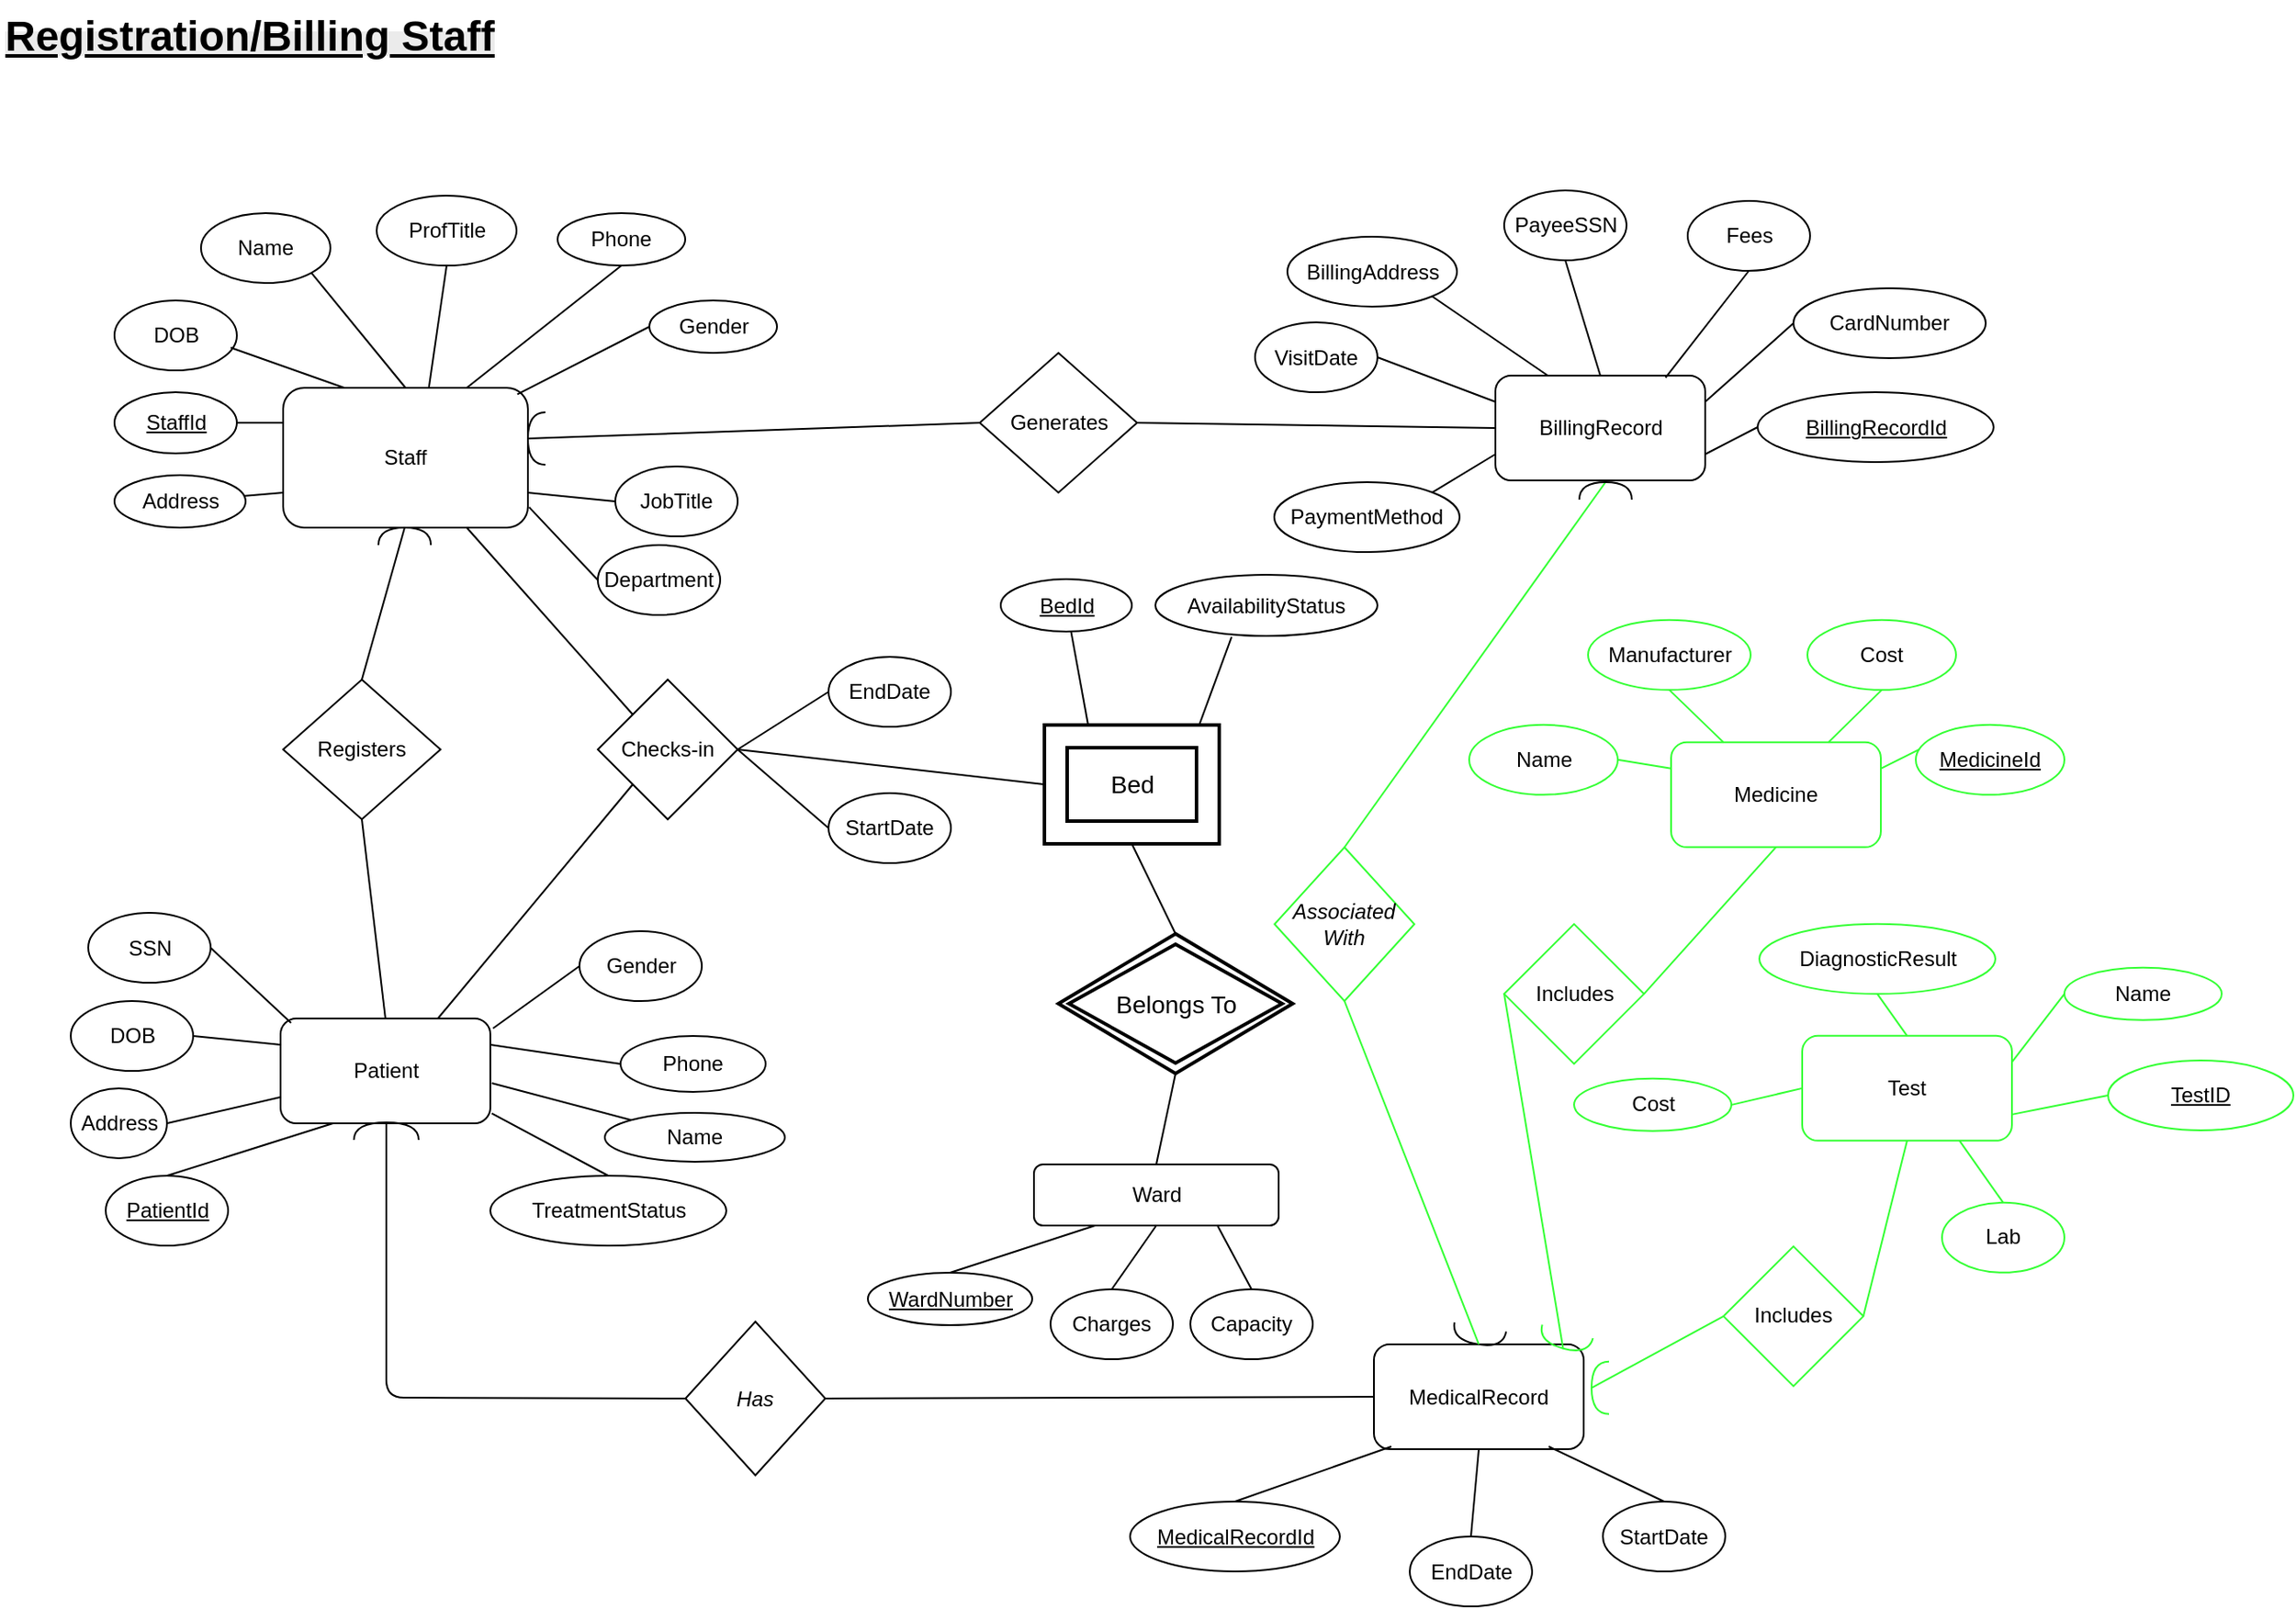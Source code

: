<mxfile version="10.6.0" type="device"><diagram id="EA2OVzTUmR5eEB-TLm9R" name="Page-1"><mxGraphModel dx="1657" dy="-237" grid="1" gridSize="10" guides="1" tooltips="1" connect="1" arrows="1" fold="1" page="1" pageScale="1" pageWidth="850" pageHeight="1100" math="0" shadow="0"><root><mxCell id="0"/><mxCell id="1" parent="0"/><mxCell id="W83G86wXTGBGPl_YFsFf-33" value="Checks-in" style="rhombus;whiteSpace=wrap;html=1;" parent="1" vertex="1"><mxGeometry x="350" y="1528" width="80" height="80" as="geometry"/></mxCell><mxCell id="rgVPtmXmn6_U4LOIBoe6-39" value="Fees&lt;br&gt;" style="ellipse;whiteSpace=wrap;html=1;rounded=1;" parent="1" vertex="1"><mxGeometry x="973.5" y="1254" width="70" height="40" as="geometry"/></mxCell><mxCell id="rgVPtmXmn6_U4LOIBoe6-40" value="VisitDate&lt;br&gt;" style="ellipse;whiteSpace=wrap;html=1;rounded=1;" parent="1" vertex="1"><mxGeometry x="726" y="1323.5" width="70" height="40" as="geometry"/></mxCell><mxCell id="rgVPtmXmn6_U4LOIBoe6-41" value="PayeeSSN&lt;br&gt;" style="ellipse;whiteSpace=wrap;html=1;rounded=1;" parent="1" vertex="1"><mxGeometry x="868.5" y="1248" width="70" height="40" as="geometry"/></mxCell><mxCell id="rgVPtmXmn6_U4LOIBoe6-42" value="BillingAddress&lt;br&gt;" style="ellipse;whiteSpace=wrap;html=1;rounded=1;" parent="1" vertex="1"><mxGeometry x="744.5" y="1274.5" width="97" height="40" as="geometry"/></mxCell><mxCell id="rgVPtmXmn6_U4LOIBoe6-43" value="BillingRecord" style="rounded=1;whiteSpace=wrap;html=1;" parent="1" vertex="1"><mxGeometry x="863.5" y="1354" width="120" height="60" as="geometry"/></mxCell><mxCell id="rgVPtmXmn6_U4LOIBoe6-45" value="PaymentMethod" style="ellipse;whiteSpace=wrap;html=1;rounded=1;" parent="1" vertex="1"><mxGeometry x="737" y="1415" width="106" height="40" as="geometry"/></mxCell><mxCell id="rgVPtmXmn6_U4LOIBoe6-46" value="CardNumber" style="ellipse;whiteSpace=wrap;html=1;rounded=1;" parent="1" vertex="1"><mxGeometry x="1034" y="1304" width="110" height="40" as="geometry"/></mxCell><mxCell id="rgVPtmXmn6_U4LOIBoe6-48" value="" style="endArrow=none;html=1;entryX=0.5;entryY=1;entryDx=0;entryDy=0;exitX=0.5;exitY=0;exitDx=0;exitDy=0;" parent="1" source="rgVPtmXmn6_U4LOIBoe6-43" target="rgVPtmXmn6_U4LOIBoe6-41" edge="1"><mxGeometry width="50" height="50" relative="1" as="geometry"><mxPoint x="973.5" y="1185" as="sourcePoint"/><mxPoint x="973.5" y="1144" as="targetPoint"/></mxGeometry></mxCell><mxCell id="rgVPtmXmn6_U4LOIBoe6-49" value="" style="endArrow=none;html=1;entryX=0;entryY=0.5;entryDx=0;entryDy=0;exitX=1;exitY=0.25;exitDx=0;exitDy=0;" parent="1" source="rgVPtmXmn6_U4LOIBoe6-43" target="rgVPtmXmn6_U4LOIBoe6-46" edge="1"><mxGeometry width="50" height="50" relative="1" as="geometry"><mxPoint x="983.5" y="1195" as="sourcePoint"/><mxPoint x="983.5" y="1154" as="targetPoint"/></mxGeometry></mxCell><mxCell id="rgVPtmXmn6_U4LOIBoe6-50" value="" style="endArrow=none;html=1;entryX=0.811;entryY=0.019;entryDx=0;entryDy=0;exitX=0.5;exitY=1;exitDx=0;exitDy=0;entryPerimeter=0;" parent="1" source="rgVPtmXmn6_U4LOIBoe6-39" target="rgVPtmXmn6_U4LOIBoe6-43" edge="1"><mxGeometry width="50" height="50" relative="1" as="geometry"><mxPoint x="1038.5" y="1374" as="sourcePoint"/><mxPoint x="993.5" y="1164" as="targetPoint"/></mxGeometry></mxCell><mxCell id="rgVPtmXmn6_U4LOIBoe6-51" value="" style="endArrow=none;html=1;entryX=0.25;entryY=0;entryDx=0;entryDy=0;exitX=1;exitY=1;exitDx=0;exitDy=0;" parent="1" source="rgVPtmXmn6_U4LOIBoe6-42" target="rgVPtmXmn6_U4LOIBoe6-43" edge="1"><mxGeometry width="50" height="50" relative="1" as="geometry"><mxPoint x="1003.5" y="1215" as="sourcePoint"/><mxPoint x="1003.5" y="1174" as="targetPoint"/></mxGeometry></mxCell><mxCell id="rgVPtmXmn6_U4LOIBoe6-52" value="" style="endArrow=none;html=1;entryX=0;entryY=0.75;entryDx=0;entryDy=0;exitX=1;exitY=0;exitDx=0;exitDy=0;" parent="1" source="rgVPtmXmn6_U4LOIBoe6-45" target="rgVPtmXmn6_U4LOIBoe6-43" edge="1"><mxGeometry width="50" height="50" relative="1" as="geometry"><mxPoint x="820.143" y="1434.429" as="sourcePoint"/><mxPoint x="1013.5" y="1184" as="targetPoint"/></mxGeometry></mxCell><mxCell id="rgVPtmXmn6_U4LOIBoe6-53" value="" style="endArrow=none;html=1;entryX=1;entryY=0.5;entryDx=0;entryDy=0;exitX=0;exitY=0.25;exitDx=0;exitDy=0;" parent="1" source="rgVPtmXmn6_U4LOIBoe6-43" target="rgVPtmXmn6_U4LOIBoe6-40" edge="1"><mxGeometry width="50" height="50" relative="1" as="geometry"><mxPoint x="1023.5" y="1235" as="sourcePoint"/><mxPoint x="1023.5" y="1194" as="targetPoint"/></mxGeometry></mxCell><mxCell id="rgVPtmXmn6_U4LOIBoe6-55" value="&lt;u&gt;BillingRecordId&lt;/u&gt;" style="ellipse;whiteSpace=wrap;html=1;rounded=1;" parent="1" vertex="1"><mxGeometry x="1013.5" y="1363.5" width="135" height="40" as="geometry"/></mxCell><mxCell id="rgVPtmXmn6_U4LOIBoe6-56" value="" style="endArrow=none;html=1;entryX=1;entryY=0.75;entryDx=0;entryDy=0;exitX=0;exitY=0.5;exitDx=0;exitDy=0;" parent="1" source="rgVPtmXmn6_U4LOIBoe6-55" target="rgVPtmXmn6_U4LOIBoe6-43" edge="1"><mxGeometry width="50" height="50" relative="1" as="geometry"><mxPoint x="1018.429" y="1452.429" as="sourcePoint"/><mxPoint x="991.286" y="1418.143" as="targetPoint"/></mxGeometry></mxCell><mxCell id="rgVPtmXmn6_U4LOIBoe6-58" value="" style="endArrow=none;html=1;exitX=0.5;exitY=0;exitDx=0;exitDy=0;entryX=1;entryY=0.5;entryDx=0;entryDy=0;entryPerimeter=0;strokeColor=#33FF33;" parent="1" source="Dsh0fZpP7U6HUvt16Qcl-137" target="rgVPtmXmn6_U4LOIBoe6-59" edge="1"><mxGeometry width="50" height="50" relative="1" as="geometry"><mxPoint x="940" y="1480" as="sourcePoint"/><mxPoint x="913.5" y="1460.5" as="targetPoint"/></mxGeometry></mxCell><mxCell id="rgVPtmXmn6_U4LOIBoe6-59" value="" style="shape=requiredInterface;html=1;verticalLabelPosition=bottom;rounded=1;rotation=-90;" parent="1" vertex="1"><mxGeometry x="921.5" y="1405" width="10" height="30" as="geometry"/></mxCell><mxCell id="Dsh0fZpP7U6HUvt16Qcl-1" value="Staff" style="rounded=1;whiteSpace=wrap;html=1;" parent="1" vertex="1"><mxGeometry x="170" y="1361" width="140" height="80" as="geometry"/></mxCell><mxCell id="Dsh0fZpP7U6HUvt16Qcl-2" value="Registers" style="rhombus;whiteSpace=wrap;html=1;" parent="1" vertex="1"><mxGeometry x="170" y="1528" width="90" height="80" as="geometry"/></mxCell><mxCell id="Dsh0fZpP7U6HUvt16Qcl-3" value="Name" style="ellipse;whiteSpace=wrap;html=1;rounded=1;" parent="1" vertex="1"><mxGeometry x="123" y="1261" width="74" height="40" as="geometry"/></mxCell><mxCell id="Dsh0fZpP7U6HUvt16Qcl-4" value="DOB" style="ellipse;whiteSpace=wrap;html=1;rounded=1;" parent="1" vertex="1"><mxGeometry x="73.5" y="1311" width="70" height="40" as="geometry"/></mxCell><mxCell id="Dsh0fZpP7U6HUvt16Qcl-5" value="Phone" style="ellipse;whiteSpace=wrap;html=1;rounded=1;" parent="1" vertex="1"><mxGeometry x="327" y="1261" width="73" height="30" as="geometry"/></mxCell><mxCell id="Dsh0fZpP7U6HUvt16Qcl-6" value="&lt;u&gt;StaffId&lt;/u&gt;" style="ellipse;whiteSpace=wrap;html=1;rounded=1;" parent="1" vertex="1"><mxGeometry x="73.5" y="1363.5" width="70" height="35" as="geometry"/></mxCell><mxCell id="Dsh0fZpP7U6HUvt16Qcl-7" value="Department" style="ellipse;whiteSpace=wrap;html=1;rounded=1;" parent="1" vertex="1"><mxGeometry x="350" y="1451" width="70" height="40" as="geometry"/></mxCell><mxCell id="Dsh0fZpP7U6HUvt16Qcl-8" value="Address" style="ellipse;whiteSpace=wrap;html=1;rounded=1;" parent="1" vertex="1"><mxGeometry x="73.5" y="1411" width="75" height="30" as="geometry"/></mxCell><mxCell id="Dsh0fZpP7U6HUvt16Qcl-9" value="ProfTitle" style="ellipse;whiteSpace=wrap;html=1;rounded=1;" parent="1" vertex="1"><mxGeometry x="223.5" y="1251" width="80" height="40" as="geometry"/></mxCell><mxCell id="Dsh0fZpP7U6HUvt16Qcl-10" value="JobTitle" style="ellipse;whiteSpace=wrap;html=1;rounded=1;" parent="1" vertex="1"><mxGeometry x="360" y="1406" width="70" height="40" as="geometry"/></mxCell><mxCell id="Dsh0fZpP7U6HUvt16Qcl-12" value="" style="endArrow=none;html=1;entryX=1;entryY=1;entryDx=0;entryDy=0;exitX=0.5;exitY=0;exitDx=0;exitDy=0;" parent="1" source="Dsh0fZpP7U6HUvt16Qcl-1" target="Dsh0fZpP7U6HUvt16Qcl-3" edge="1"><mxGeometry width="50" height="50" relative="1" as="geometry"><mxPoint x="260" y="1652" as="sourcePoint"/><mxPoint x="260" y="1611" as="targetPoint"/></mxGeometry></mxCell><mxCell id="Dsh0fZpP7U6HUvt16Qcl-13" value="" style="endArrow=none;html=1;entryX=0.95;entryY=0.675;entryDx=0;entryDy=0;entryPerimeter=0;exitX=0.25;exitY=0;exitDx=0;exitDy=0;" parent="1" source="Dsh0fZpP7U6HUvt16Qcl-1" target="Dsh0fZpP7U6HUvt16Qcl-4" edge="1"><mxGeometry width="50" height="50" relative="1" as="geometry"><mxPoint x="330" y="1722" as="sourcePoint"/><mxPoint x="330" y="1681" as="targetPoint"/></mxGeometry></mxCell><mxCell id="Dsh0fZpP7U6HUvt16Qcl-14" value="" style="endArrow=none;html=1;entryX=1;entryY=0.5;entryDx=0;entryDy=0;exitX=0;exitY=0.25;exitDx=0;exitDy=0;" parent="1" source="Dsh0fZpP7U6HUvt16Qcl-1" target="Dsh0fZpP7U6HUvt16Qcl-6" edge="1"><mxGeometry width="50" height="50" relative="1" as="geometry"><mxPoint x="340" y="1732" as="sourcePoint"/><mxPoint x="340" y="1691" as="targetPoint"/></mxGeometry></mxCell><mxCell id="Dsh0fZpP7U6HUvt16Qcl-15" value="" style="endArrow=none;html=1;exitX=0;exitY=0.75;exitDx=0;exitDy=0;" parent="1" source="Dsh0fZpP7U6HUvt16Qcl-1" target="Dsh0fZpP7U6HUvt16Qcl-8" edge="1"><mxGeometry width="50" height="50" relative="1" as="geometry"><mxPoint x="350" y="1742" as="sourcePoint"/><mxPoint x="350" y="1701" as="targetPoint"/></mxGeometry></mxCell><mxCell id="Dsh0fZpP7U6HUvt16Qcl-16" value="" style="endArrow=none;html=1;entryX=0.5;entryY=1;entryDx=0;entryDy=0;exitX=0.595;exitY=0.004;exitDx=0;exitDy=0;exitPerimeter=0;" parent="1" source="Dsh0fZpP7U6HUvt16Qcl-1" target="Dsh0fZpP7U6HUvt16Qcl-9" edge="1"><mxGeometry width="50" height="50" relative="1" as="geometry"><mxPoint x="250" y="1371" as="sourcePoint"/><mxPoint x="169" y="1285" as="targetPoint"/></mxGeometry></mxCell><mxCell id="Dsh0fZpP7U6HUvt16Qcl-17" value="" style="endArrow=none;html=1;entryX=0.5;entryY=1;entryDx=0;entryDy=0;exitX=0.75;exitY=0;exitDx=0;exitDy=0;" parent="1" source="Dsh0fZpP7U6HUvt16Qcl-1" target="Dsh0fZpP7U6HUvt16Qcl-5" edge="1"><mxGeometry width="50" height="50" relative="1" as="geometry"><mxPoint x="320" y="1365" as="sourcePoint"/><mxPoint x="247" y="1301" as="targetPoint"/></mxGeometry></mxCell><mxCell id="Dsh0fZpP7U6HUvt16Qcl-18" value="" style="endArrow=none;html=1;entryX=0;entryY=0.5;entryDx=0;entryDy=0;exitX=1;exitY=0.75;exitDx=0;exitDy=0;" parent="1" source="Dsh0fZpP7U6HUvt16Qcl-1" target="Dsh0fZpP7U6HUvt16Qcl-10" edge="1"><mxGeometry width="50" height="50" relative="1" as="geometry"><mxPoint x="315" y="1375" as="sourcePoint"/><mxPoint x="334" y="1296" as="targetPoint"/></mxGeometry></mxCell><mxCell id="Dsh0fZpP7U6HUvt16Qcl-19" value="" style="endArrow=none;html=1;entryX=0;entryY=0.5;entryDx=0;entryDy=0;exitX=1.005;exitY=0.854;exitDx=0;exitDy=0;exitPerimeter=0;" parent="1" source="Dsh0fZpP7U6HUvt16Qcl-1" target="Dsh0fZpP7U6HUvt16Qcl-7" edge="1"><mxGeometry width="50" height="50" relative="1" as="geometry"><mxPoint x="325" y="1385" as="sourcePoint"/><mxPoint x="344" y="1306" as="targetPoint"/></mxGeometry></mxCell><mxCell id="Dsh0fZpP7U6HUvt16Qcl-22" value="Gender" style="ellipse;whiteSpace=wrap;html=1;rounded=1;" parent="1" vertex="1"><mxGeometry x="379.5" y="1311" width="73" height="30" as="geometry"/></mxCell><mxCell id="Dsh0fZpP7U6HUvt16Qcl-23" value="" style="endArrow=none;html=1;entryX=0;entryY=0.5;entryDx=0;entryDy=0;exitX=0.957;exitY=0.046;exitDx=0;exitDy=0;exitPerimeter=0;" parent="1" source="Dsh0fZpP7U6HUvt16Qcl-1" target="Dsh0fZpP7U6HUvt16Qcl-22" edge="1"><mxGeometry width="50" height="50" relative="1" as="geometry"><mxPoint x="315" y="1375" as="sourcePoint"/><mxPoint x="350" y="1311" as="targetPoint"/></mxGeometry></mxCell><mxCell id="Dsh0fZpP7U6HUvt16Qcl-24" value="Gender&lt;br&gt;" style="ellipse;whiteSpace=wrap;html=1;rounded=1;" parent="1" vertex="1"><mxGeometry x="339.5" y="1672" width="70" height="40" as="geometry"/></mxCell><mxCell id="Dsh0fZpP7U6HUvt16Qcl-25" value="DOB&lt;br&gt;" style="ellipse;whiteSpace=wrap;html=1;rounded=1;" parent="1" vertex="1"><mxGeometry x="48.5" y="1712" width="70" height="40" as="geometry"/></mxCell><mxCell id="Dsh0fZpP7U6HUvt16Qcl-26" value="Name&lt;br&gt;" style="ellipse;whiteSpace=wrap;html=1;rounded=1;" parent="1" vertex="1"><mxGeometry x="354" y="1776" width="103" height="28" as="geometry"/></mxCell><mxCell id="Dsh0fZpP7U6HUvt16Qcl-27" value="&lt;u&gt;PatientId&lt;/u&gt;&lt;br&gt;" style="ellipse;whiteSpace=wrap;html=1;rounded=1;" parent="1" vertex="1"><mxGeometry x="68.5" y="1812" width="70" height="40" as="geometry"/></mxCell><mxCell id="Dsh0fZpP7U6HUvt16Qcl-28" value="Patient" style="rounded=1;whiteSpace=wrap;html=1;" parent="1" vertex="1"><mxGeometry x="168.5" y="1722" width="120" height="60" as="geometry"/></mxCell><mxCell id="Dsh0fZpP7U6HUvt16Qcl-29" value="TreatmentStatus" style="ellipse;whiteSpace=wrap;html=1;rounded=1;" parent="1" vertex="1"><mxGeometry x="288.5" y="1812" width="135" height="40" as="geometry"/></mxCell><mxCell id="Dsh0fZpP7U6HUvt16Qcl-30" value="Address" style="ellipse;whiteSpace=wrap;html=1;rounded=1;" parent="1" vertex="1"><mxGeometry x="48.5" y="1762" width="55" height="40" as="geometry"/></mxCell><mxCell id="Dsh0fZpP7U6HUvt16Qcl-31" value="Phone" style="ellipse;whiteSpace=wrap;html=1;rounded=1;" parent="1" vertex="1"><mxGeometry x="363" y="1732" width="83" height="32" as="geometry"/></mxCell><mxCell id="Dsh0fZpP7U6HUvt16Qcl-32" value="" style="endArrow=none;html=1;exitX=0.5;exitY=0;exitDx=0;exitDy=0;entryX=1.007;entryY=0.906;entryDx=0;entryDy=0;entryPerimeter=0;" parent="1" source="Dsh0fZpP7U6HUvt16Qcl-29" target="Dsh0fZpP7U6HUvt16Qcl-28" edge="1"><mxGeometry width="50" height="50" relative="1" as="geometry"><mxPoint x="208.5" y="1802" as="sourcePoint"/><mxPoint x="276" y="1782" as="targetPoint"/></mxGeometry></mxCell><mxCell id="Dsh0fZpP7U6HUvt16Qcl-33" value="" style="endArrow=none;html=1;entryX=0;entryY=0;entryDx=0;entryDy=0;exitX=1.007;exitY=0.617;exitDx=0;exitDy=0;exitPerimeter=0;" parent="1" source="Dsh0fZpP7U6HUvt16Qcl-28" target="Dsh0fZpP7U6HUvt16Qcl-26" edge="1"><mxGeometry width="50" height="50" relative="1" as="geometry"><mxPoint x="286" y="1774" as="sourcePoint"/><mxPoint x="278.5" y="1512" as="targetPoint"/></mxGeometry></mxCell><mxCell id="Dsh0fZpP7U6HUvt16Qcl-34" value="" style="endArrow=none;html=1;entryX=0;entryY=0.5;entryDx=0;entryDy=0;exitX=1;exitY=0.25;exitDx=0;exitDy=0;" parent="1" source="Dsh0fZpP7U6HUvt16Qcl-28" target="Dsh0fZpP7U6HUvt16Qcl-31" edge="1"><mxGeometry width="50" height="50" relative="1" as="geometry"><mxPoint x="288.5" y="1563" as="sourcePoint"/><mxPoint x="288.5" y="1522" as="targetPoint"/></mxGeometry></mxCell><mxCell id="Dsh0fZpP7U6HUvt16Qcl-35" value="" style="endArrow=none;html=1;entryX=1.013;entryY=0.094;entryDx=0;entryDy=0;exitX=0;exitY=0.5;exitDx=0;exitDy=0;entryPerimeter=0;" parent="1" source="Dsh0fZpP7U6HUvt16Qcl-24" target="Dsh0fZpP7U6HUvt16Qcl-28" edge="1"><mxGeometry width="50" height="50" relative="1" as="geometry"><mxPoint x="298.5" y="1573" as="sourcePoint"/><mxPoint x="298.5" y="1532" as="targetPoint"/></mxGeometry></mxCell><mxCell id="Dsh0fZpP7U6HUvt16Qcl-36" value="" style="endArrow=none;html=1;entryX=0.25;entryY=1;entryDx=0;entryDy=0;exitX=0.5;exitY=0;exitDx=0;exitDy=0;" parent="1" source="Dsh0fZpP7U6HUvt16Qcl-27" target="Dsh0fZpP7U6HUvt16Qcl-28" edge="1"><mxGeometry width="50" height="50" relative="1" as="geometry"><mxPoint x="308.5" y="1583" as="sourcePoint"/><mxPoint x="308.5" y="1542" as="targetPoint"/></mxGeometry></mxCell><mxCell id="Dsh0fZpP7U6HUvt16Qcl-37" value="" style="endArrow=none;html=1;entryX=0;entryY=0.75;entryDx=0;entryDy=0;exitX=1;exitY=0.5;exitDx=0;exitDy=0;" parent="1" source="Dsh0fZpP7U6HUvt16Qcl-30" target="Dsh0fZpP7U6HUvt16Qcl-28" edge="1"><mxGeometry width="50" height="50" relative="1" as="geometry"><mxPoint x="318.5" y="1593" as="sourcePoint"/><mxPoint x="318.5" y="1552" as="targetPoint"/></mxGeometry></mxCell><mxCell id="Dsh0fZpP7U6HUvt16Qcl-38" value="" style="endArrow=none;html=1;entryX=1;entryY=0.5;entryDx=0;entryDy=0;exitX=0;exitY=0.25;exitDx=0;exitDy=0;" parent="1" source="Dsh0fZpP7U6HUvt16Qcl-28" target="Dsh0fZpP7U6HUvt16Qcl-25" edge="1"><mxGeometry width="50" height="50" relative="1" as="geometry"><mxPoint x="328.5" y="1603" as="sourcePoint"/><mxPoint x="328.5" y="1562" as="targetPoint"/></mxGeometry></mxCell><mxCell id="Dsh0fZpP7U6HUvt16Qcl-40" value="" style="endArrow=none;html=1;entryX=0.5;entryY=1;entryDx=0;entryDy=0;exitX=0.5;exitY=0;exitDx=0;exitDy=0;" parent="1" source="Dsh0fZpP7U6HUvt16Qcl-28" target="Dsh0fZpP7U6HUvt16Qcl-2" edge="1"><mxGeometry width="50" height="50" relative="1" as="geometry"><mxPoint x="38.5" y="2002" as="sourcePoint"/><mxPoint x="228.5" y="1682" as="targetPoint"/></mxGeometry></mxCell><mxCell id="Dsh0fZpP7U6HUvt16Qcl-43" value="" style="endArrow=none;html=1;exitX=0.5;exitY=0;exitDx=0;exitDy=0;entryX=1;entryY=0.5;entryDx=0;entryDy=0;entryPerimeter=0;" parent="1" source="Dsh0fZpP7U6HUvt16Qcl-2" target="Dsh0fZpP7U6HUvt16Qcl-44" edge="1"><mxGeometry width="50" height="50" relative="1" as="geometry"><mxPoint x="52" y="1827" as="sourcePoint"/><mxPoint x="240" y="1467" as="targetPoint"/></mxGeometry></mxCell><mxCell id="Dsh0fZpP7U6HUvt16Qcl-44" value="" style="shape=requiredInterface;html=1;verticalLabelPosition=bottom;rounded=1;rotation=-90;" parent="1" vertex="1"><mxGeometry x="234.5" y="1431" width="10" height="30" as="geometry"/></mxCell><mxCell id="Dsh0fZpP7U6HUvt16Qcl-59" value="MedicalRecord" style="rounded=1;whiteSpace=wrap;html=1;" parent="1" vertex="1"><mxGeometry x="794" y="1908.5" width="120" height="60" as="geometry"/></mxCell><mxCell id="Dsh0fZpP7U6HUvt16Qcl-60" value="StartDate" style="ellipse;whiteSpace=wrap;html=1;rounded=1;" parent="1" vertex="1"><mxGeometry x="925" y="1998.5" width="70" height="40" as="geometry"/></mxCell><mxCell id="Dsh0fZpP7U6HUvt16Qcl-61" value="&lt;u&gt;MedicalRecordId&lt;/u&gt;&lt;br&gt;" style="ellipse;whiteSpace=wrap;html=1;rounded=1;" parent="1" vertex="1"><mxGeometry x="654.5" y="1998.5" width="120" height="40" as="geometry"/></mxCell><mxCell id="Dsh0fZpP7U6HUvt16Qcl-62" value="EndDate" style="ellipse;whiteSpace=wrap;html=1;rounded=1;" parent="1" vertex="1"><mxGeometry x="814.5" y="2018.5" width="70" height="40" as="geometry"/></mxCell><mxCell id="Dsh0fZpP7U6HUvt16Qcl-63" value="" style="endArrow=none;html=1;entryX=0.5;entryY=0;entryDx=0;entryDy=0;" parent="1" target="Dsh0fZpP7U6HUvt16Qcl-60" edge="1"><mxGeometry width="50" height="50" relative="1" as="geometry"><mxPoint x="894" y="1967" as="sourcePoint"/><mxPoint x="741.5" y="2388.5" as="targetPoint"/></mxGeometry></mxCell><mxCell id="Dsh0fZpP7U6HUvt16Qcl-64" value="" style="endArrow=none;html=1;entryX=0.5;entryY=0;entryDx=0;entryDy=0;exitX=0.5;exitY=1;exitDx=0;exitDy=0;" parent="1" source="Dsh0fZpP7U6HUvt16Qcl-59" target="Dsh0fZpP7U6HUvt16Qcl-62" edge="1"><mxGeometry width="50" height="50" relative="1" as="geometry"><mxPoint x="861.5" y="1949.5" as="sourcePoint"/><mxPoint x="861.5" y="1908.5" as="targetPoint"/></mxGeometry></mxCell><mxCell id="Dsh0fZpP7U6HUvt16Qcl-65" value="" style="endArrow=none;html=1;entryX=0.5;entryY=0;entryDx=0;entryDy=0;exitX=0.083;exitY=0.975;exitDx=0;exitDy=0;exitPerimeter=0;" parent="1" source="Dsh0fZpP7U6HUvt16Qcl-59" target="Dsh0fZpP7U6HUvt16Qcl-61" edge="1"><mxGeometry width="50" height="50" relative="1" as="geometry"><mxPoint x="881.5" y="1969.5" as="sourcePoint"/><mxPoint x="881.5" y="1928.5" as="targetPoint"/></mxGeometry></mxCell><mxCell id="Dsh0fZpP7U6HUvt16Qcl-73" value="AvailabilityStatus" style="ellipse;whiteSpace=wrap;html=1;rounded=1;" parent="1" vertex="1"><mxGeometry x="669" y="1468" width="127" height="35" as="geometry"/></mxCell><mxCell id="Dsh0fZpP7U6HUvt16Qcl-75" value="&lt;u&gt;BedId&lt;/u&gt;" style="ellipse;whiteSpace=wrap;html=1;rounded=1;" parent="1" vertex="1"><mxGeometry x="580.5" y="1470.5" width="75" height="30" as="geometry"/></mxCell><mxCell id="Dsh0fZpP7U6HUvt16Qcl-80" value="" style="endArrow=none;html=1;entryX=0.343;entryY=1.018;entryDx=0;entryDy=0;exitX=0.867;exitY=0.074;exitDx=0;exitDy=0;exitPerimeter=0;entryPerimeter=0;" parent="1" source="Dsh0fZpP7U6HUvt16Qcl-91" target="Dsh0fZpP7U6HUvt16Qcl-73" edge="1"><mxGeometry width="50" height="50" relative="1" as="geometry"><mxPoint x="625.071" y="1578.429" as="sourcePoint"/><mxPoint x="795.5" y="1888" as="targetPoint"/></mxGeometry></mxCell><mxCell id="Dsh0fZpP7U6HUvt16Qcl-81" value="" style="endArrow=none;html=1;exitX=0.25;exitY=0;exitDx=0;exitDy=0;" parent="1" source="Dsh0fZpP7U6HUvt16Qcl-91" target="Dsh0fZpP7U6HUvt16Qcl-75" edge="1"><mxGeometry width="50" height="50" relative="1" as="geometry"><mxPoint x="625.071" y="1618.429" as="sourcePoint"/><mxPoint x="805.5" y="1898" as="targetPoint"/></mxGeometry></mxCell><mxCell id="Dsh0fZpP7U6HUvt16Qcl-91" value="Bed" style="shape=ext;strokeWidth=2;margin=10;double=1;whiteSpace=wrap;html=1;align=center;fontSize=14;" parent="1" vertex="1"><mxGeometry x="605.5" y="1554" width="100" height="68" as="geometry"/></mxCell><mxCell id="Dsh0fZpP7U6HUvt16Qcl-93" value="Belongs To" style="shape=rhombus;double=1;strokeWidth=2;fontSize=17;perimeter=rhombusPerimeter;whiteSpace=wrap;html=1;align=center;fontSize=14;" parent="1" vertex="1"><mxGeometry x="613.5" y="1673.5" width="134" height="80" as="geometry"/></mxCell><mxCell id="Dsh0fZpP7U6HUvt16Qcl-94" value="" style="endArrow=none;html=1;exitX=0.5;exitY=0;exitDx=0;exitDy=0;entryX=0.5;entryY=1;entryDx=0;entryDy=0;" parent="1" source="Dsh0fZpP7U6HUvt16Qcl-93" target="Dsh0fZpP7U6HUvt16Qcl-91" edge="1"><mxGeometry width="50" height="50" relative="1" as="geometry"><mxPoint x="344.429" y="1347.429" as="sourcePoint"/><mxPoint x="335.857" y="1261.714" as="targetPoint"/></mxGeometry></mxCell><mxCell id="Dsh0fZpP7U6HUvt16Qcl-95" value="Ward" style="rounded=1;whiteSpace=wrap;html=1;" parent="1" vertex="1"><mxGeometry x="599.5" y="1805.5" width="140" height="35" as="geometry"/></mxCell><mxCell id="Dsh0fZpP7U6HUvt16Qcl-96" value="Capacity" style="ellipse;whiteSpace=wrap;html=1;rounded=1;" parent="1" vertex="1"><mxGeometry x="689" y="1877" width="70" height="40" as="geometry"/></mxCell><mxCell id="Dsh0fZpP7U6HUvt16Qcl-97" value="Charges" style="ellipse;whiteSpace=wrap;html=1;rounded=1;" parent="1" vertex="1"><mxGeometry x="609" y="1877" width="70" height="40" as="geometry"/></mxCell><mxCell id="Dsh0fZpP7U6HUvt16Qcl-98" value="" style="endArrow=none;html=1;entryX=0.5;entryY=0;entryDx=0;entryDy=0;exitX=0.75;exitY=1;exitDx=0;exitDy=0;" parent="1" source="Dsh0fZpP7U6HUvt16Qcl-95" target="Dsh0fZpP7U6HUvt16Qcl-96" edge="1"><mxGeometry width="50" height="50" relative="1" as="geometry"><mxPoint x="663" y="1671" as="sourcePoint"/><mxPoint x="682" y="1592" as="targetPoint"/></mxGeometry></mxCell><mxCell id="Dsh0fZpP7U6HUvt16Qcl-99" value="&lt;u&gt;WardNumber&lt;/u&gt;" style="ellipse;whiteSpace=wrap;html=1;rounded=1;" parent="1" vertex="1"><mxGeometry x="504.5" y="1867.5" width="94" height="30" as="geometry"/></mxCell><mxCell id="Dsh0fZpP7U6HUvt16Qcl-100" value="" style="endArrow=none;html=1;entryX=0.5;entryY=0;entryDx=0;entryDy=0;exitX=0.25;exitY=1;exitDx=0;exitDy=0;" parent="1" source="Dsh0fZpP7U6HUvt16Qcl-95" target="Dsh0fZpP7U6HUvt16Qcl-99" edge="1"><mxGeometry width="50" height="50" relative="1" as="geometry"><mxPoint x="653" y="1661" as="sourcePoint"/><mxPoint x="688" y="1597" as="targetPoint"/></mxGeometry></mxCell><mxCell id="Dsh0fZpP7U6HUvt16Qcl-102" value="" style="endArrow=none;html=1;entryX=0.5;entryY=0;entryDx=0;entryDy=0;exitX=0.5;exitY=1;exitDx=0;exitDy=0;" parent="1" source="Dsh0fZpP7U6HUvt16Qcl-95" target="Dsh0fZpP7U6HUvt16Qcl-97" edge="1"><mxGeometry width="50" height="50" relative="1" as="geometry"><mxPoint x="675.643" y="1710.143" as="sourcePoint"/><mxPoint x="732.786" y="1738.714" as="targetPoint"/></mxGeometry></mxCell><mxCell id="Dsh0fZpP7U6HUvt16Qcl-103" value="" style="endArrow=none;html=1;exitX=0.5;exitY=0;exitDx=0;exitDy=0;entryX=0.5;entryY=1;entryDx=0;entryDy=0;" parent="1" source="Dsh0fZpP7U6HUvt16Qcl-95" target="Dsh0fZpP7U6HUvt16Qcl-93" edge="1"><mxGeometry width="50" height="50" relative="1" as="geometry"><mxPoint x="797.286" y="1247.0" as="sourcePoint"/><mxPoint x="661.167" y="1775.833" as="targetPoint"/></mxGeometry></mxCell><mxCell id="Dsh0fZpP7U6HUvt16Qcl-105" value="" style="endArrow=none;html=1;exitX=0.75;exitY=0;exitDx=0;exitDy=0;entryX=0;entryY=1;entryDx=0;entryDy=0;" parent="1" source="Dsh0fZpP7U6HUvt16Qcl-28" target="W83G86wXTGBGPl_YFsFf-33" edge="1"><mxGeometry width="50" height="50" relative="1" as="geometry"><mxPoint x="448.857" y="1557.429" as="sourcePoint"/><mxPoint x="560.286" y="1438.857" as="targetPoint"/></mxGeometry></mxCell><mxCell id="Dsh0fZpP7U6HUvt16Qcl-106" value="" style="endArrow=none;html=1;exitX=0;exitY=0;exitDx=0;exitDy=0;entryX=0.75;entryY=1;entryDx=0;entryDy=0;" parent="1" source="W83G86wXTGBGPl_YFsFf-33" target="Dsh0fZpP7U6HUvt16Qcl-1" edge="1"><mxGeometry width="50" height="50" relative="1" as="geometry"><mxPoint x="268.857" y="1731.714" as="sourcePoint"/><mxPoint x="408.857" y="1597.429" as="targetPoint"/></mxGeometry></mxCell><mxCell id="Dsh0fZpP7U6HUvt16Qcl-107" value="StartDate" style="ellipse;whiteSpace=wrap;html=1;rounded=1;" parent="1" vertex="1"><mxGeometry x="482" y="1593" width="70" height="40" as="geometry"/></mxCell><mxCell id="Dsh0fZpP7U6HUvt16Qcl-108" value="EndDate" style="ellipse;whiteSpace=wrap;html=1;rounded=1;" parent="1" vertex="1"><mxGeometry x="482" y="1515" width="70" height="40" as="geometry"/></mxCell><mxCell id="Dsh0fZpP7U6HUvt16Qcl-111" value="" style="endArrow=none;html=1;entryX=0;entryY=0.5;entryDx=0;entryDy=0;exitX=1;exitY=0.5;exitDx=0;exitDy=0;" parent="1" source="W83G86wXTGBGPl_YFsFf-33" target="Dsh0fZpP7U6HUvt16Qcl-108" edge="1"><mxGeometry width="50" height="50" relative="1" as="geometry"><mxPoint x="320.286" y="1438.857" as="sourcePoint"/><mxPoint x="360.286" y="1481.714" as="targetPoint"/></mxGeometry></mxCell><mxCell id="Dsh0fZpP7U6HUvt16Qcl-112" value="" style="endArrow=none;html=1;entryX=0;entryY=0.5;entryDx=0;entryDy=0;exitX=1;exitY=0.5;exitDx=0;exitDy=0;" parent="1" source="W83G86wXTGBGPl_YFsFf-33" target="Dsh0fZpP7U6HUvt16Qcl-107" edge="1"><mxGeometry width="50" height="50" relative="1" as="geometry"><mxPoint x="468.857" y="1577.429" as="sourcePoint"/><mxPoint x="527.429" y="1564.571" as="targetPoint"/></mxGeometry></mxCell><mxCell id="Dsh0fZpP7U6HUvt16Qcl-120" value="Generates" style="rhombus;whiteSpace=wrap;html=1;" parent="1" vertex="1"><mxGeometry x="568.5" y="1341" width="90" height="80" as="geometry"/></mxCell><mxCell id="Dsh0fZpP7U6HUvt16Qcl-121" value="" style="endArrow=none;html=1;exitX=0;exitY=0.5;exitDx=0;exitDy=0;entryX=1;entryY=0.5;entryDx=0;entryDy=0;" parent="1" source="rgVPtmXmn6_U4LOIBoe6-43" target="Dsh0fZpP7U6HUvt16Qcl-120" edge="1"><mxGeometry width="50" height="50" relative="1" as="geometry"><mxPoint x="224.571" y="1537.429" as="sourcePoint"/><mxPoint x="248.857" y="1451.714" as="targetPoint"/></mxGeometry></mxCell><mxCell id="Dsh0fZpP7U6HUvt16Qcl-122" value="" style="shape=requiredInterface;html=1;verticalLabelPosition=bottom;rounded=1;rotation=-180;" parent="1" vertex="1"><mxGeometry x="310" y="1375" width="10" height="30" as="geometry"/></mxCell><mxCell id="Dsh0fZpP7U6HUvt16Qcl-123" value="" style="endArrow=none;html=1;exitX=1;exitY=0.5;exitDx=0;exitDy=0;entryX=0;entryY=0.5;entryDx=0;entryDy=0;exitPerimeter=0;" parent="1" source="Dsh0fZpP7U6HUvt16Qcl-122" target="Dsh0fZpP7U6HUvt16Qcl-120" edge="1"><mxGeometry width="50" height="50" relative="1" as="geometry"><mxPoint x="224.571" y="1537.429" as="sourcePoint"/><mxPoint x="248.857" y="1451.714" as="targetPoint"/></mxGeometry></mxCell><mxCell id="Dsh0fZpP7U6HUvt16Qcl-124" value="&lt;i&gt;Has&lt;/i&gt;" style="rhombus;whiteSpace=wrap;html=1;" parent="1" vertex="1"><mxGeometry x="400.143" y="1895.5" width="80" height="88" as="geometry"/></mxCell><mxCell id="Dsh0fZpP7U6HUvt16Qcl-126" value="" style="endArrow=none;html=1;exitX=1;exitY=0.5;exitDx=0;exitDy=0;entryX=0;entryY=0.5;entryDx=0;entryDy=0;" parent="1" source="W83G86wXTGBGPl_YFsFf-33" target="Dsh0fZpP7U6HUvt16Qcl-91" edge="1"><mxGeometry width="50" height="50" relative="1" as="geometry"><mxPoint x="658.857" y="1670.286" as="sourcePoint"/><mxPoint x="666" y="1631.714" as="targetPoint"/></mxGeometry></mxCell><mxCell id="Dsh0fZpP7U6HUvt16Qcl-129" value="" style="endArrow=none;html=1;entryX=0;entryY=0.5;entryDx=0;entryDy=0;exitX=1;exitY=0.5;exitDx=0;exitDy=0;" parent="1" source="Dsh0fZpP7U6HUvt16Qcl-124" target="Dsh0fZpP7U6HUvt16Qcl-59" edge="1"><mxGeometry width="50" height="50" relative="1" as="geometry"><mxPoint x="113.143" y="1821.714" as="sourcePoint"/><mxPoint x="208.857" y="1791.714" as="targetPoint"/></mxGeometry></mxCell><mxCell id="Dsh0fZpP7U6HUvt16Qcl-135" value="" style="shape=requiredInterface;html=1;verticalLabelPosition=bottom;rounded=1;rotation=-90;" parent="1" vertex="1"><mxGeometry x="224" y="1768" width="10" height="37" as="geometry"/></mxCell><mxCell id="Dsh0fZpP7U6HUvt16Qcl-136" value="" style="endArrow=none;html=1;entryX=0;entryY=0.5;entryDx=0;entryDy=0;exitX=1;exitY=0.5;exitDx=0;exitDy=0;exitPerimeter=0;" parent="1" source="Dsh0fZpP7U6HUvt16Qcl-135" target="Dsh0fZpP7U6HUvt16Qcl-124" edge="1"><mxGeometry width="50" height="50" relative="1" as="geometry"><mxPoint x="490.286" y="1948.857" as="sourcePoint"/><mxPoint x="804.571" y="1948.857" as="targetPoint"/><Array as="points"><mxPoint x="229" y="1939"/></Array></mxGeometry></mxCell><mxCell id="Dsh0fZpP7U6HUvt16Qcl-137" value="&lt;i&gt;Associated With&lt;/i&gt;" style="rhombus;whiteSpace=wrap;html=1;strokeColor=#33FF33;" parent="1" vertex="1"><mxGeometry x="737.143" y="1624" width="80" height="88" as="geometry"/></mxCell><mxCell id="Dsh0fZpP7U6HUvt16Qcl-139" value="" style="shape=requiredInterface;html=1;verticalLabelPosition=bottom;rounded=1;rotation=100;" parent="1" vertex="1"><mxGeometry x="849" y="1888.5" width="10" height="30" as="geometry"/></mxCell><mxCell id="Dsh0fZpP7U6HUvt16Qcl-140" value="" style="endArrow=none;html=1;entryX=0.5;entryY=1;entryDx=0;entryDy=0;exitX=0.5;exitY=0;exitDx=0;exitDy=0;strokeColor=#33FF33;" parent="1" source="Dsh0fZpP7U6HUvt16Qcl-59" target="Dsh0fZpP7U6HUvt16Qcl-137" edge="1"><mxGeometry width="50" height="50" relative="1" as="geometry"><mxPoint x="884.571" y="1757.429" as="sourcePoint"/><mxPoint x="944.571" y="1711.714" as="targetPoint"/></mxGeometry></mxCell><mxCell id="9hkOjDd3CmRVB1dmRh_I-1" value="SSN&lt;br&gt;" style="ellipse;whiteSpace=wrap;html=1;rounded=1;" parent="1" vertex="1"><mxGeometry x="58.5" y="1661.5" width="70" height="40" as="geometry"/></mxCell><mxCell id="9hkOjDd3CmRVB1dmRh_I-2" value="" style="endArrow=none;html=1;entryX=1;entryY=0.5;entryDx=0;entryDy=0;" parent="1" target="9hkOjDd3CmRVB1dmRh_I-1" edge="1"><mxGeometry width="50" height="50" relative="1" as="geometry"><mxPoint x="174.5" y="1724.5" as="sourcePoint"/><mxPoint x="128.5" y="1742.5" as="targetPoint"/></mxGeometry></mxCell><mxCell id="9IzHsjcNAn0HSYIuviSp-2" value="&lt;b style=&quot;color: rgb(0 , 0 , 0) ; font-family: &amp;#34;helvetica&amp;#34; ; font-size: 12px ; font-style: normal ; letter-spacing: normal ; text-align: left ; text-indent: 0px ; text-transform: none ; white-space: nowrap ; word-spacing: 0px ; background-color: rgb(235 , 235 , 235)&quot;&gt;&lt;font style=&quot;font-size: 24px&quot;&gt;&lt;u&gt;Registration/Billing Staff&lt;/u&gt;&lt;/font&gt;&lt;/b&gt;" style="text;html=1;" parent="1" vertex="1"><mxGeometry x="8.5" y="1139" width="100" height="30" as="geometry"/></mxCell><mxCell id="ao0xBLA-PH8aqSOHPlbM-29" value="Includes" style="rhombus;whiteSpace=wrap;html=1;strokeColor=#33FF33;" parent="1" vertex="1"><mxGeometry x="868.5" y="1667.929" width="80" height="80" as="geometry"/></mxCell><mxCell id="ao0xBLA-PH8aqSOHPlbM-30" value="Lab&lt;br&gt;" style="ellipse;whiteSpace=wrap;html=1;rounded=1;strokeColor=#33FF33;" parent="1" vertex="1"><mxGeometry x="1119" y="1827.429" width="70" height="40" as="geometry"/></mxCell><mxCell id="ao0xBLA-PH8aqSOHPlbM-31" value="DiagnosticResult" style="ellipse;whiteSpace=wrap;html=1;rounded=1;strokeColor=#33FF33;" parent="1" vertex="1"><mxGeometry x="1014.5" y="1667.929" width="135" height="40" as="geometry"/></mxCell><mxCell id="ao0xBLA-PH8aqSOHPlbM-32" value="Medicine" style="rounded=1;whiteSpace=wrap;html=1;strokeColor=#33FF33;" parent="1" vertex="1"><mxGeometry x="964" y="1563.929" width="120" height="60" as="geometry"/></mxCell><mxCell id="ao0xBLA-PH8aqSOHPlbM-33" value="Test" style="rounded=1;whiteSpace=wrap;html=1;strokeColor=#33FF33;" parent="1" vertex="1"><mxGeometry x="1039" y="1731.929" width="120" height="60" as="geometry"/></mxCell><mxCell id="ao0xBLA-PH8aqSOHPlbM-34" value="&lt;u&gt;MedicineId&lt;/u&gt;&lt;br&gt;" style="ellipse;whiteSpace=wrap;html=1;rounded=1;strokeColor=#33FF33;" parent="1" vertex="1"><mxGeometry x="1104" y="1553.929" width="85" height="40" as="geometry"/></mxCell><mxCell id="ao0xBLA-PH8aqSOHPlbM-35" value="" style="endArrow=none;html=1;entryX=0.024;entryY=0.35;entryDx=0;entryDy=0;exitX=1;exitY=0.25;exitDx=0;exitDy=0;entryPerimeter=0;strokeColor=#33FF33;" parent="1" source="ao0xBLA-PH8aqSOHPlbM-32" target="ao0xBLA-PH8aqSOHPlbM-34" edge="1"><mxGeometry width="50" height="50" relative="1" as="geometry"><mxPoint x="966.5" y="1768.929" as="sourcePoint"/><mxPoint x="1071.5" y="1913.929" as="targetPoint"/></mxGeometry></mxCell><mxCell id="ao0xBLA-PH8aqSOHPlbM-36" value="" style="endArrow=none;html=1;entryX=0.5;entryY=0;entryDx=0;entryDy=0;exitX=0.75;exitY=1;exitDx=0;exitDy=0;strokeColor=#33FF33;" parent="1" source="ao0xBLA-PH8aqSOHPlbM-33" target="ao0xBLA-PH8aqSOHPlbM-30" edge="1"><mxGeometry width="50" height="50" relative="1" as="geometry"><mxPoint x="1433.5" y="2070.429" as="sourcePoint"/><mxPoint x="1311.5" y="2100.429" as="targetPoint"/></mxGeometry></mxCell><mxCell id="ao0xBLA-PH8aqSOHPlbM-37" value="" style="endArrow=none;html=1;entryX=0.5;entryY=1;entryDx=0;entryDy=0;exitX=0.5;exitY=0;exitDx=0;exitDy=0;strokeColor=#33FF33;" parent="1" source="ao0xBLA-PH8aqSOHPlbM-33" target="ao0xBLA-PH8aqSOHPlbM-31" edge="1"><mxGeometry width="50" height="50" relative="1" as="geometry"><mxPoint x="1443.5" y="2080.429" as="sourcePoint"/><mxPoint x="1474.5" y="2120.429" as="targetPoint"/></mxGeometry></mxCell><mxCell id="ao0xBLA-PH8aqSOHPlbM-38" value="" style="shape=requiredInterface;html=1;verticalLabelPosition=bottom;rounded=1;rotation=105;strokeColor=#33FF33;" parent="1" vertex="1"><mxGeometry x="898.5" y="1891" width="10" height="30" as="geometry"/></mxCell><mxCell id="ao0xBLA-PH8aqSOHPlbM-39" value="" style="endArrow=none;html=1;entryX=0;entryY=0.5;entryDx=0;entryDy=0;exitX=1;exitY=0.5;exitDx=0;exitDy=0;exitPerimeter=0;strokeColor=#33FF33;" parent="1" source="ao0xBLA-PH8aqSOHPlbM-38" target="ao0xBLA-PH8aqSOHPlbM-29" edge="1"><mxGeometry width="50" height="50" relative="1" as="geometry"><mxPoint x="776" y="1722.929" as="sourcePoint"/><mxPoint x="849.5" y="1657.929" as="targetPoint"/><Array as="points"/></mxGeometry></mxCell><mxCell id="ao0xBLA-PH8aqSOHPlbM-40" value="Name&lt;br&gt;" style="ellipse;whiteSpace=wrap;html=1;rounded=1;strokeColor=#33FF33;" parent="1" vertex="1"><mxGeometry x="848.5" y="1553.929" width="85" height="40" as="geometry"/></mxCell><mxCell id="ao0xBLA-PH8aqSOHPlbM-41" value="Manufacturer&lt;br&gt;" style="ellipse;whiteSpace=wrap;html=1;rounded=1;strokeColor=#33FF33;" parent="1" vertex="1"><mxGeometry x="916.5" y="1493.929" width="93" height="40" as="geometry"/></mxCell><mxCell id="ao0xBLA-PH8aqSOHPlbM-42" value="Cost&lt;br&gt;" style="ellipse;whiteSpace=wrap;html=1;rounded=1;strokeColor=#33FF33;" parent="1" vertex="1"><mxGeometry x="1042" y="1493.929" width="85" height="40" as="geometry"/></mxCell><mxCell id="ao0xBLA-PH8aqSOHPlbM-43" value="" style="endArrow=none;html=1;entryX=0.5;entryY=1;entryDx=0;entryDy=0;exitX=0.75;exitY=0;exitDx=0;exitDy=0;strokeColor=#33FF33;" parent="1" source="ao0xBLA-PH8aqSOHPlbM-32" target="ao0xBLA-PH8aqSOHPlbM-42" edge="1"><mxGeometry width="50" height="50" relative="1" as="geometry"><mxPoint x="1094" y="1588.929" as="sourcePoint"/><mxPoint x="1144" y="1587.929" as="targetPoint"/></mxGeometry></mxCell><mxCell id="ao0xBLA-PH8aqSOHPlbM-44" value="" style="endArrow=none;html=1;entryX=0.5;entryY=1;entryDx=0;entryDy=0;exitX=0.25;exitY=0;exitDx=0;exitDy=0;strokeColor=#33FF33;" parent="1" source="ao0xBLA-PH8aqSOHPlbM-32" target="ao0xBLA-PH8aqSOHPlbM-41" edge="1"><mxGeometry width="50" height="50" relative="1" as="geometry"><mxPoint x="1064" y="1573.929" as="sourcePoint"/><mxPoint x="1110" y="1543.929" as="targetPoint"/></mxGeometry></mxCell><mxCell id="ao0xBLA-PH8aqSOHPlbM-45" value="" style="endArrow=none;html=1;entryX=1;entryY=0.5;entryDx=0;entryDy=0;exitX=0;exitY=0.25;exitDx=0;exitDy=0;strokeColor=#33FF33;" parent="1" source="ao0xBLA-PH8aqSOHPlbM-32" target="ao0xBLA-PH8aqSOHPlbM-40" edge="1"><mxGeometry width="50" height="50" relative="1" as="geometry"><mxPoint x="1004" y="1573.929" as="sourcePoint"/><mxPoint x="973" y="1543.929" as="targetPoint"/></mxGeometry></mxCell><mxCell id="ao0xBLA-PH8aqSOHPlbM-46" value="&lt;u&gt;TestID&lt;/u&gt;&lt;br&gt;" style="ellipse;whiteSpace=wrap;html=1;rounded=1;strokeColor=#33FF33;" parent="1" vertex="1"><mxGeometry x="1214" y="1746" width="106" height="40" as="geometry"/></mxCell><mxCell id="ao0xBLA-PH8aqSOHPlbM-47" value="Cost&lt;br&gt;" style="ellipse;whiteSpace=wrap;html=1;rounded=1;strokeColor=#33FF33;" parent="1" vertex="1"><mxGeometry x="908.5" y="1756.429" width="90" height="30" as="geometry"/></mxCell><mxCell id="ao0xBLA-PH8aqSOHPlbM-49" value="" style="endArrow=none;html=1;entryX=1;entryY=0.5;entryDx=0;entryDy=0;exitX=0;exitY=0.5;exitDx=0;exitDy=0;strokeColor=#33FF33;" parent="1" source="ao0xBLA-PH8aqSOHPlbM-33" target="ao0xBLA-PH8aqSOHPlbM-47" edge="1"><mxGeometry width="50" height="50" relative="1" as="geometry"><mxPoint x="1079" y="1802.429" as="sourcePoint"/><mxPoint x="1055" y="1845.429" as="targetPoint"/></mxGeometry></mxCell><mxCell id="ao0xBLA-PH8aqSOHPlbM-51" value="" style="endArrow=none;html=1;entryX=0;entryY=0.5;entryDx=0;entryDy=0;exitX=1;exitY=0.75;exitDx=0;exitDy=0;strokeColor=#33FF33;" parent="1" source="ao0xBLA-PH8aqSOHPlbM-33" target="ao0xBLA-PH8aqSOHPlbM-46" edge="1"><mxGeometry width="50" height="50" relative="1" as="geometry"><mxPoint x="1049" y="1772.429" as="sourcePoint"/><mxPoint x="984" y="1792.429" as="targetPoint"/></mxGeometry></mxCell><mxCell id="ao0xBLA-PH8aqSOHPlbM-52" value="" style="endArrow=none;html=1;entryX=1;entryY=0.5;entryDx=0;entryDy=0;exitX=0.5;exitY=1;exitDx=0;exitDy=0;strokeColor=#33FF33;" parent="1" source="ao0xBLA-PH8aqSOHPlbM-32" target="ao0xBLA-PH8aqSOHPlbM-29" edge="1"><mxGeometry width="50" height="50" relative="1" as="geometry"><mxPoint x="1026.5" y="1846.929" as="sourcePoint"/><mxPoint x="877.441" y="1669.605" as="targetPoint"/><Array as="points"/></mxGeometry></mxCell><mxCell id="ao0xBLA-PH8aqSOHPlbM-53" value="Includes" style="rhombus;whiteSpace=wrap;html=1;strokeColor=#33FF33;" parent="1" vertex="1"><mxGeometry x="994" y="1852.429" width="80" height="80" as="geometry"/></mxCell><mxCell id="ao0xBLA-PH8aqSOHPlbM-54" value="" style="shape=requiredInterface;html=1;verticalLabelPosition=bottom;rounded=1;rotation=180;strokeColor=#33FF33;" parent="1" vertex="1"><mxGeometry x="918.5" y="1918.429" width="10" height="30" as="geometry"/></mxCell><mxCell id="ao0xBLA-PH8aqSOHPlbM-55" value="" style="endArrow=none;html=1;entryX=0;entryY=0.5;entryDx=0;entryDy=0;exitX=1;exitY=0.5;exitDx=0;exitDy=0;exitPerimeter=0;strokeColor=#33FF33;" parent="1" source="ao0xBLA-PH8aqSOHPlbM-54" target="ao0xBLA-PH8aqSOHPlbM-53" edge="1"><mxGeometry width="50" height="50" relative="1" as="geometry"><mxPoint x="1151.5" y="1969.929" as="sourcePoint"/><mxPoint x="1225" y="1904.929" as="targetPoint"/><Array as="points"/></mxGeometry></mxCell><mxCell id="ao0xBLA-PH8aqSOHPlbM-56" value="" style="endArrow=none;html=1;entryX=1;entryY=0.5;entryDx=0;entryDy=0;strokeColor=#33FF33;exitX=0.5;exitY=1;exitDx=0;exitDy=0;" parent="1" source="ao0xBLA-PH8aqSOHPlbM-33" target="ao0xBLA-PH8aqSOHPlbM-53" edge="1"><mxGeometry width="50" height="50" relative="1" as="geometry"><mxPoint x="1390" y="1890" as="sourcePoint"/><mxPoint x="1305.5" y="2108.429" as="targetPoint"/></mxGeometry></mxCell><mxCell id="ao0xBLA-PH8aqSOHPlbM-59" value="Name&lt;br&gt;" style="ellipse;whiteSpace=wrap;html=1;rounded=1;strokeColor=#33FF33;" parent="1" vertex="1"><mxGeometry x="1189" y="1692.929" width="90" height="30" as="geometry"/></mxCell><mxCell id="ao0xBLA-PH8aqSOHPlbM-60" value="" style="endArrow=none;html=1;entryX=1;entryY=0.25;entryDx=0;entryDy=0;exitX=0;exitY=0.5;exitDx=0;exitDy=0;strokeColor=#33FF33;" parent="1" source="ao0xBLA-PH8aqSOHPlbM-59" target="ao0xBLA-PH8aqSOHPlbM-33" edge="1"><mxGeometry width="50" height="50" relative="1" as="geometry"><mxPoint x="1038.286" y="1762.071" as="sourcePoint"/><mxPoint x="974" y="1782.071" as="targetPoint"/></mxGeometry></mxCell></root></mxGraphModel></diagram></mxfile>